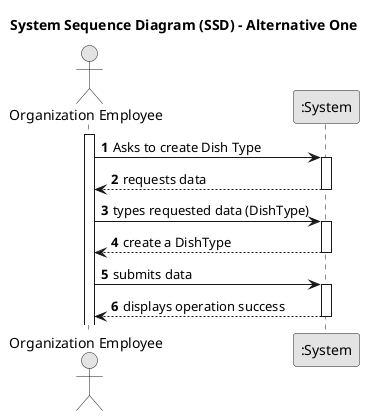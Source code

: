@startuml
skinparam monochrome true
skinparam packageStyle rectangle
skinparam shadowing false

title System Sequence Diagram (SSD) - Alternative One

autonumber

actor "Organization Employee" as Employee
participant ":System" as System

activate Employee

    Employee -> System : Asks to create Dish Type
    activate System

        System --> Employee : requests data
    deactivate System

    Employee -> System : types requested data (DishType)
    activate System

        System --> Employee : create a DishType
    deactivate System

    Employee -> System : submits data
    activate System

        System --> Employee : displays operation success
    deactivate System

@enduml